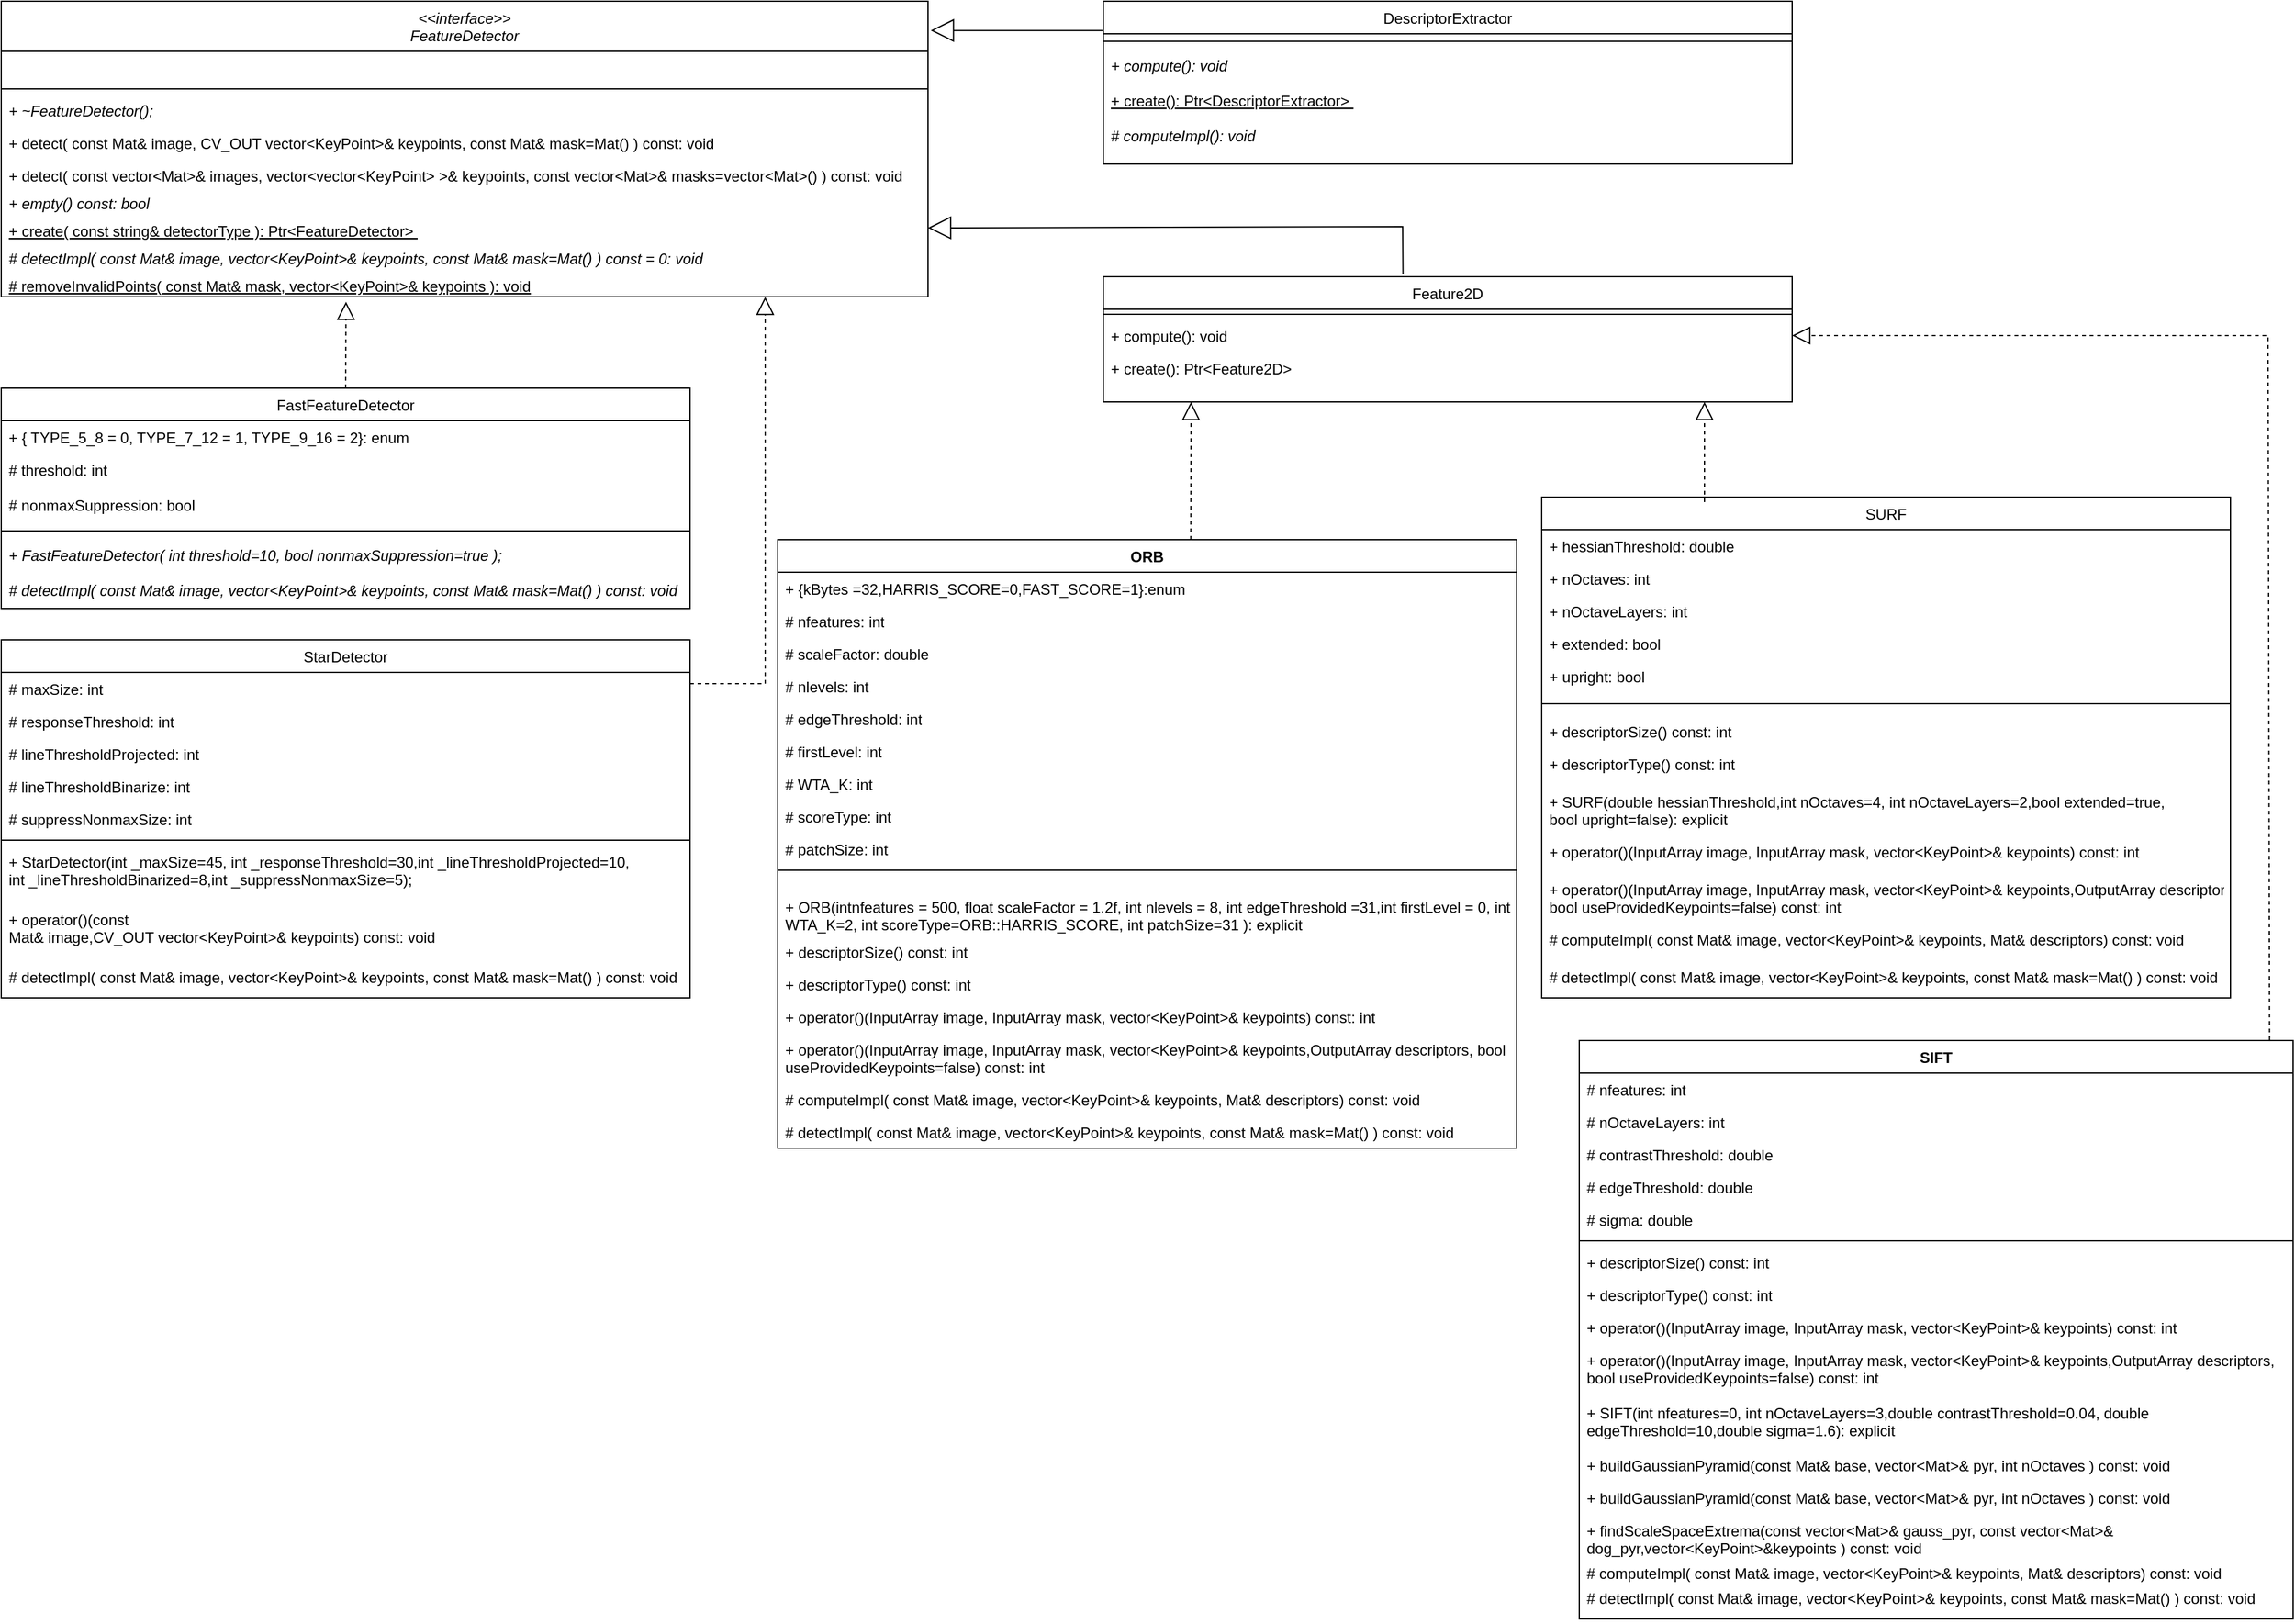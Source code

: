 <mxfile version="22.0.4" type="device">
  <diagram id="C5RBs43oDa-KdzZeNtuy" name="Page-1">
    <mxGraphModel dx="3004" dy="1110" grid="1" gridSize="10" guides="1" tooltips="1" connect="1" arrows="1" fold="1" page="1" pageScale="1" pageWidth="827" pageHeight="1169" math="0" shadow="0">
      <root>
        <mxCell id="WIyWlLk6GJQsqaUBKTNV-0" />
        <mxCell id="WIyWlLk6GJQsqaUBKTNV-1" parent="WIyWlLk6GJQsqaUBKTNV-0" />
        <mxCell id="zkfFHV4jXpPFQw0GAbJ--0" value="&lt;&lt;interface&gt;&gt;&#xa;FeatureDetector" style="swimlane;fontStyle=2;align=center;verticalAlign=top;childLayout=stackLayout;horizontal=1;startSize=40;horizontalStack=0;resizeParent=1;resizeLast=0;collapsible=1;marginBottom=0;rounded=0;shadow=0;strokeWidth=1;" parent="WIyWlLk6GJQsqaUBKTNV-1" vertex="1">
          <mxGeometry x="10" y="100" width="740" height="236" as="geometry">
            <mxRectangle x="20" y="50" width="160" height="26" as="alternateBounds" />
          </mxGeometry>
        </mxCell>
        <mxCell id="zkfFHV4jXpPFQw0GAbJ--1" value="  " style="text;align=left;verticalAlign=top;spacingLeft=4;spacingRight=4;overflow=hidden;rotatable=0;points=[[0,0.5],[1,0.5]];portConstraint=eastwest;" parent="zkfFHV4jXpPFQw0GAbJ--0" vertex="1">
          <mxGeometry y="40" width="740" height="26" as="geometry" />
        </mxCell>
        <mxCell id="zkfFHV4jXpPFQw0GAbJ--4" value="" style="line;html=1;strokeWidth=1;align=left;verticalAlign=middle;spacingTop=-1;spacingLeft=3;spacingRight=3;rotatable=0;labelPosition=right;points=[];portConstraint=eastwest;" parent="zkfFHV4jXpPFQw0GAbJ--0" vertex="1">
          <mxGeometry y="66" width="740" height="8" as="geometry" />
        </mxCell>
        <mxCell id="zkfFHV4jXpPFQw0GAbJ--2" value="+ ~FeatureDetector();" style="text;align=left;verticalAlign=top;spacingLeft=4;spacingRight=4;overflow=hidden;rotatable=0;points=[[0,0.5],[1,0.5]];portConstraint=eastwest;rounded=0;shadow=0;html=0;fontStyle=2" parent="zkfFHV4jXpPFQw0GAbJ--0" vertex="1">
          <mxGeometry y="74" width="740" height="26" as="geometry" />
        </mxCell>
        <mxCell id="-PGbvV9lR7qu6nxP3S9m-42" value="+ detect( const Mat&amp; image, CV_OUT vector&lt;KeyPoint&gt;&amp; keypoints, const Mat&amp; mask=Mat() ) const: void" style="text;align=left;verticalAlign=top;spacingLeft=4;spacingRight=4;overflow=hidden;rotatable=0;points=[[0,0.5],[1,0.5]];portConstraint=eastwest;rounded=0;shadow=0;html=0;" parent="zkfFHV4jXpPFQw0GAbJ--0" vertex="1">
          <mxGeometry y="100" width="740" height="26" as="geometry" />
        </mxCell>
        <mxCell id="zkfFHV4jXpPFQw0GAbJ--3" value="+ detect( const vector&lt;Mat&gt;&amp; images, vector&lt;vector&lt;KeyPoint&gt; &gt;&amp; keypoints, const vector&lt;Mat&gt;&amp; masks=vector&lt;Mat&gt;() ) const: void" style="text;align=left;verticalAlign=top;spacingLeft=4;spacingRight=4;overflow=hidden;rotatable=0;points=[[0,0.5],[1,0.5]];portConstraint=eastwest;rounded=0;shadow=0;html=0;" parent="zkfFHV4jXpPFQw0GAbJ--0" vertex="1">
          <mxGeometry y="126" width="740" height="22" as="geometry" />
        </mxCell>
        <mxCell id="-PGbvV9lR7qu6nxP3S9m-0" value="+ empty() const: bool" style="text;align=left;verticalAlign=top;spacingLeft=4;spacingRight=4;overflow=hidden;rotatable=0;points=[[0,0.5],[1,0.5]];portConstraint=eastwest;rounded=0;shadow=0;html=0;fontStyle=2" parent="zkfFHV4jXpPFQw0GAbJ--0" vertex="1">
          <mxGeometry y="148" width="740" height="22" as="geometry" />
        </mxCell>
        <mxCell id="-PGbvV9lR7qu6nxP3S9m-1" value="+ create( const string&amp; detectorType ): Ptr&lt;FeatureDetector&gt; " style="text;align=left;verticalAlign=top;spacingLeft=4;spacingRight=4;overflow=hidden;rotatable=0;points=[[0,0.5],[1,0.5]];portConstraint=eastwest;rounded=0;shadow=0;html=0;fontStyle=4" parent="zkfFHV4jXpPFQw0GAbJ--0" vertex="1">
          <mxGeometry y="170" width="740" height="22" as="geometry" />
        </mxCell>
        <mxCell id="-PGbvV9lR7qu6nxP3S9m-2" value="# detectImpl( const Mat&amp; image, vector&lt;KeyPoint&gt;&amp; keypoints, const Mat&amp; mask=Mat() ) const = 0: void" style="text;align=left;verticalAlign=top;spacingLeft=4;spacingRight=4;overflow=hidden;rotatable=0;points=[[0,0.5],[1,0.5]];portConstraint=eastwest;rounded=0;shadow=0;html=0;fontStyle=2" parent="zkfFHV4jXpPFQw0GAbJ--0" vertex="1">
          <mxGeometry y="192" width="740" height="22" as="geometry" />
        </mxCell>
        <mxCell id="-PGbvV9lR7qu6nxP3S9m-3" value="# removeInvalidPoints( const Mat&amp; mask, vector&lt;KeyPoint&gt;&amp; keypoints ): void" style="text;align=left;verticalAlign=top;spacingLeft=4;spacingRight=4;overflow=hidden;rotatable=0;points=[[0,0.5],[1,0.5]];portConstraint=eastwest;rounded=0;shadow=0;html=0;fontStyle=4" parent="zkfFHV4jXpPFQw0GAbJ--0" vertex="1">
          <mxGeometry y="214" width="740" height="22" as="geometry" />
        </mxCell>
        <mxCell id="zkfFHV4jXpPFQw0GAbJ--6" value="FastFeatureDetector" style="swimlane;fontStyle=0;align=center;verticalAlign=top;childLayout=stackLayout;horizontal=1;startSize=26;horizontalStack=0;resizeParent=1;resizeLast=0;collapsible=1;marginBottom=0;rounded=0;shadow=0;strokeWidth=1;" parent="WIyWlLk6GJQsqaUBKTNV-1" vertex="1">
          <mxGeometry x="10" y="409" width="550" height="176" as="geometry">
            <mxRectangle x="130" y="380" width="160" height="26" as="alternateBounds" />
          </mxGeometry>
        </mxCell>
        <mxCell id="zkfFHV4jXpPFQw0GAbJ--7" value="+ { TYPE_5_8 = 0, TYPE_7_12 = 1, TYPE_9_16 = 2}: enum" style="text;align=left;verticalAlign=top;spacingLeft=4;spacingRight=4;overflow=hidden;rotatable=0;points=[[0,0.5],[1,0.5]];portConstraint=eastwest;" parent="zkfFHV4jXpPFQw0GAbJ--6" vertex="1">
          <mxGeometry y="26" width="550" height="26" as="geometry" />
        </mxCell>
        <mxCell id="zkfFHV4jXpPFQw0GAbJ--8" value="# threshold: int" style="text;align=left;verticalAlign=top;spacingLeft=4;spacingRight=4;overflow=hidden;rotatable=0;points=[[0,0.5],[1,0.5]];portConstraint=eastwest;rounded=0;shadow=0;html=0;" parent="zkfFHV4jXpPFQw0GAbJ--6" vertex="1">
          <mxGeometry y="52" width="550" height="28" as="geometry" />
        </mxCell>
        <mxCell id="-PGbvV9lR7qu6nxP3S9m-6" value="# nonmaxSuppression: bool" style="text;align=left;verticalAlign=top;spacingLeft=4;spacingRight=4;overflow=hidden;rotatable=0;points=[[0,0.5],[1,0.5]];portConstraint=eastwest;rounded=0;shadow=0;html=0;" parent="zkfFHV4jXpPFQw0GAbJ--6" vertex="1">
          <mxGeometry y="80" width="550" height="28" as="geometry" />
        </mxCell>
        <mxCell id="zkfFHV4jXpPFQw0GAbJ--9" value="" style="line;html=1;strokeWidth=1;align=left;verticalAlign=middle;spacingTop=-1;spacingLeft=3;spacingRight=3;rotatable=0;labelPosition=right;points=[];portConstraint=eastwest;" parent="zkfFHV4jXpPFQw0GAbJ--6" vertex="1">
          <mxGeometry y="108" width="550" height="12" as="geometry" />
        </mxCell>
        <mxCell id="-PGbvV9lR7qu6nxP3S9m-14" value="+ FastFeatureDetector( int threshold=10, bool nonmaxSuppression=true );" style="text;align=left;verticalAlign=top;spacingLeft=4;spacingRight=4;overflow=hidden;rotatable=0;points=[[0,0.5],[1,0.5]];portConstraint=eastwest;rounded=0;shadow=0;html=0;fontStyle=2" parent="zkfFHV4jXpPFQw0GAbJ--6" vertex="1">
          <mxGeometry y="120" width="550" height="28" as="geometry" />
        </mxCell>
        <mxCell id="-PGbvV9lR7qu6nxP3S9m-32" value="# detectImpl( const Mat&amp; image, vector&lt;KeyPoint&gt;&amp; keypoints, const Mat&amp; mask=Mat() ) const: void" style="text;align=left;verticalAlign=top;spacingLeft=4;spacingRight=4;overflow=hidden;rotatable=0;points=[[0,0.5],[1,0.5]];portConstraint=eastwest;rounded=0;shadow=0;html=0;fontStyle=2" parent="zkfFHV4jXpPFQw0GAbJ--6" vertex="1">
          <mxGeometry y="148" width="550" height="28" as="geometry" />
        </mxCell>
        <mxCell id="zkfFHV4jXpPFQw0GAbJ--13" value="StarDetector" style="swimlane;fontStyle=0;align=center;verticalAlign=top;childLayout=stackLayout;horizontal=1;startSize=26;horizontalStack=0;resizeParent=1;resizeLast=0;collapsible=1;marginBottom=0;rounded=0;shadow=0;strokeWidth=1;" parent="WIyWlLk6GJQsqaUBKTNV-1" vertex="1">
          <mxGeometry x="10" y="610" width="550" height="286" as="geometry">
            <mxRectangle x="340" y="380" width="170" height="26" as="alternateBounds" />
          </mxGeometry>
        </mxCell>
        <mxCell id="zkfFHV4jXpPFQw0GAbJ--14" value="# maxSize: int" style="text;align=left;verticalAlign=top;spacingLeft=4;spacingRight=4;overflow=hidden;rotatable=0;points=[[0,0.5],[1,0.5]];portConstraint=eastwest;" parent="zkfFHV4jXpPFQw0GAbJ--13" vertex="1">
          <mxGeometry y="26" width="550" height="26" as="geometry" />
        </mxCell>
        <mxCell id="-PGbvV9lR7qu6nxP3S9m-16" value="# responseThreshold: int" style="text;align=left;verticalAlign=top;spacingLeft=4;spacingRight=4;overflow=hidden;rotatable=0;points=[[0,0.5],[1,0.5]];portConstraint=eastwest;" parent="zkfFHV4jXpPFQw0GAbJ--13" vertex="1">
          <mxGeometry y="52" width="550" height="26" as="geometry" />
        </mxCell>
        <mxCell id="-PGbvV9lR7qu6nxP3S9m-17" value="# lineThresholdProjected: int" style="text;align=left;verticalAlign=top;spacingLeft=4;spacingRight=4;overflow=hidden;rotatable=0;points=[[0,0.5],[1,0.5]];portConstraint=eastwest;" parent="zkfFHV4jXpPFQw0GAbJ--13" vertex="1">
          <mxGeometry y="78" width="550" height="26" as="geometry" />
        </mxCell>
        <mxCell id="-PGbvV9lR7qu6nxP3S9m-18" value="# lineThresholdBinarize: int" style="text;align=left;verticalAlign=top;spacingLeft=4;spacingRight=4;overflow=hidden;rotatable=0;points=[[0,0.5],[1,0.5]];portConstraint=eastwest;" parent="zkfFHV4jXpPFQw0GAbJ--13" vertex="1">
          <mxGeometry y="104" width="550" height="26" as="geometry" />
        </mxCell>
        <mxCell id="-PGbvV9lR7qu6nxP3S9m-19" value="# suppressNonmaxSize: int" style="text;align=left;verticalAlign=top;spacingLeft=4;spacingRight=4;overflow=hidden;rotatable=0;points=[[0,0.5],[1,0.5]];portConstraint=eastwest;" parent="zkfFHV4jXpPFQw0GAbJ--13" vertex="1">
          <mxGeometry y="130" width="550" height="26" as="geometry" />
        </mxCell>
        <mxCell id="zkfFHV4jXpPFQw0GAbJ--15" value="" style="line;html=1;strokeWidth=1;align=left;verticalAlign=middle;spacingTop=-1;spacingLeft=3;spacingRight=3;rotatable=0;labelPosition=right;points=[];portConstraint=eastwest;" parent="zkfFHV4jXpPFQw0GAbJ--13" vertex="1">
          <mxGeometry y="156" width="550" height="8" as="geometry" />
        </mxCell>
        <mxCell id="-PGbvV9lR7qu6nxP3S9m-23" value="+ StarDetector(int _maxSize=45, int _responseThreshold=30,int _lineThresholdProjected=10,&#xa;int _lineThresholdBinarized=8,int _suppressNonmaxSize=5);" style="text;align=left;verticalAlign=top;spacingLeft=4;spacingRight=4;overflow=hidden;rotatable=0;points=[[0,0.5],[1,0.5]];portConstraint=eastwest;" parent="zkfFHV4jXpPFQw0GAbJ--13" vertex="1">
          <mxGeometry y="164" width="550" height="46" as="geometry" />
        </mxCell>
        <mxCell id="CbinNUqj5bDb-ycrlaXT-25" value="+ operator()(const&#xa;Mat&amp; image,CV_OUT vector&lt;KeyPoint&gt;&amp; keypoints) const: void " style="text;align=left;verticalAlign=top;spacingLeft=4;spacingRight=4;overflow=hidden;rotatable=0;points=[[0,0.5],[1,0.5]];portConstraint=eastwest;" parent="zkfFHV4jXpPFQw0GAbJ--13" vertex="1">
          <mxGeometry y="210" width="550" height="46" as="geometry" />
        </mxCell>
        <mxCell id="6x0onaPDvPLNviay9bBa-60" value="# detectImpl( const Mat&amp; image, vector&lt;KeyPoint&gt;&amp; keypoints, const Mat&amp; mask=Mat() ) const: void" style="text;align=left;verticalAlign=top;spacingLeft=4;spacingRight=4;overflow=hidden;rotatable=0;points=[[0,0.5],[1,0.5]];portConstraint=eastwest;" parent="zkfFHV4jXpPFQw0GAbJ--13" vertex="1">
          <mxGeometry y="256" width="550" height="30" as="geometry" />
        </mxCell>
        <mxCell id="6x0onaPDvPLNviay9bBa-36" value="DescriptorExtractor" style="swimlane;fontStyle=0;align=center;verticalAlign=top;childLayout=stackLayout;horizontal=1;startSize=26;horizontalStack=0;resizeParent=1;resizeLast=0;collapsible=1;marginBottom=0;rounded=0;shadow=0;strokeWidth=1;" parent="WIyWlLk6GJQsqaUBKTNV-1" vertex="1">
          <mxGeometry x="890" y="100" width="550" height="130" as="geometry">
            <mxRectangle x="130" y="380" width="160" height="26" as="alternateBounds" />
          </mxGeometry>
        </mxCell>
        <mxCell id="6x0onaPDvPLNviay9bBa-40" value="" style="line;html=1;strokeWidth=1;align=left;verticalAlign=middle;spacingTop=-1;spacingLeft=3;spacingRight=3;rotatable=0;labelPosition=right;points=[];portConstraint=eastwest;" parent="6x0onaPDvPLNviay9bBa-36" vertex="1">
          <mxGeometry y="26" width="550" height="12" as="geometry" />
        </mxCell>
        <mxCell id="6x0onaPDvPLNviay9bBa-55" value="+ compute(): void" style="text;align=left;verticalAlign=top;spacingLeft=4;spacingRight=4;overflow=hidden;rotatable=0;points=[[0,0.5],[1,0.5]];portConstraint=eastwest;rounded=0;shadow=0;html=0;fontStyle=2" parent="6x0onaPDvPLNviay9bBa-36" vertex="1">
          <mxGeometry y="38" width="550" height="28" as="geometry" />
        </mxCell>
        <mxCell id="6x0onaPDvPLNviay9bBa-54" value="+ create(): Ptr&lt;DescriptorExtractor&gt; " style="text;align=left;verticalAlign=top;spacingLeft=4;spacingRight=4;overflow=hidden;rotatable=0;points=[[0,0.5],[1,0.5]];portConstraint=eastwest;rounded=0;shadow=0;html=0;fontStyle=4" parent="6x0onaPDvPLNviay9bBa-36" vertex="1">
          <mxGeometry y="66" width="550" height="28" as="geometry" />
        </mxCell>
        <mxCell id="6x0onaPDvPLNviay9bBa-41" value="# computeImpl(): void" style="text;align=left;verticalAlign=top;spacingLeft=4;spacingRight=4;overflow=hidden;rotatable=0;points=[[0,0.5],[1,0.5]];portConstraint=eastwest;rounded=0;shadow=0;html=0;fontStyle=2" parent="6x0onaPDvPLNviay9bBa-36" vertex="1">
          <mxGeometry y="94" width="550" height="28" as="geometry" />
        </mxCell>
        <mxCell id="6x0onaPDvPLNviay9bBa-44" value="Feature2D" style="swimlane;fontStyle=0;align=center;verticalAlign=top;childLayout=stackLayout;horizontal=1;startSize=26;horizontalStack=0;resizeParent=1;resizeLast=0;collapsible=1;marginBottom=0;rounded=0;shadow=0;strokeWidth=1;" parent="WIyWlLk6GJQsqaUBKTNV-1" vertex="1">
          <mxGeometry x="890" y="320" width="550" height="100" as="geometry">
            <mxRectangle x="340" y="380" width="170" height="26" as="alternateBounds" />
          </mxGeometry>
        </mxCell>
        <mxCell id="6x0onaPDvPLNviay9bBa-50" value="" style="line;html=1;strokeWidth=1;align=left;verticalAlign=middle;spacingTop=-1;spacingLeft=3;spacingRight=3;rotatable=0;labelPosition=right;points=[];portConstraint=eastwest;" parent="6x0onaPDvPLNviay9bBa-44" vertex="1">
          <mxGeometry y="26" width="550" height="8" as="geometry" />
        </mxCell>
        <mxCell id="6x0onaPDvPLNviay9bBa-51" value="+ compute(): void" style="text;align=left;verticalAlign=top;spacingLeft=4;spacingRight=4;overflow=hidden;rotatable=0;points=[[0,0.5],[1,0.5]];portConstraint=eastwest;" parent="6x0onaPDvPLNviay9bBa-44" vertex="1">
          <mxGeometry y="34" width="550" height="26" as="geometry" />
        </mxCell>
        <mxCell id="6x0onaPDvPLNviay9bBa-52" value="+ create(): Ptr&lt;Feature2D&gt; " style="text;align=left;verticalAlign=top;spacingLeft=4;spacingRight=4;overflow=hidden;rotatable=0;points=[[0,0.5],[1,0.5]];portConstraint=eastwest;" parent="6x0onaPDvPLNviay9bBa-44" vertex="1">
          <mxGeometry y="60" width="550" height="30" as="geometry" />
        </mxCell>
        <mxCell id="6x0onaPDvPLNviay9bBa-63" value="SURF" style="swimlane;fontStyle=0;align=center;verticalAlign=top;childLayout=stackLayout;horizontal=1;startSize=26;horizontalStack=0;resizeParent=1;resizeLast=0;collapsible=1;marginBottom=0;rounded=0;shadow=0;strokeWidth=1;" parent="WIyWlLk6GJQsqaUBKTNV-1" vertex="1">
          <mxGeometry x="1240" y="496" width="550" height="400" as="geometry">
            <mxRectangle x="340" y="380" width="170" height="26" as="alternateBounds" />
          </mxGeometry>
        </mxCell>
        <mxCell id="CbinNUqj5bDb-ycrlaXT-56" value="+ hessianThreshold: double" style="text;align=left;verticalAlign=top;spacingLeft=4;spacingRight=4;overflow=hidden;rotatable=0;points=[[0,0.5],[1,0.5]];portConstraint=eastwest;" parent="6x0onaPDvPLNviay9bBa-63" vertex="1">
          <mxGeometry y="26" width="550" height="26" as="geometry" />
        </mxCell>
        <mxCell id="CbinNUqj5bDb-ycrlaXT-57" value="+ nOctaves: int" style="text;align=left;verticalAlign=top;spacingLeft=4;spacingRight=4;overflow=hidden;rotatable=0;points=[[0,0.5],[1,0.5]];portConstraint=eastwest;" parent="6x0onaPDvPLNviay9bBa-63" vertex="1">
          <mxGeometry y="52" width="550" height="26" as="geometry" />
        </mxCell>
        <mxCell id="CbinNUqj5bDb-ycrlaXT-58" value="+ nOctaveLayers: int" style="text;align=left;verticalAlign=top;spacingLeft=4;spacingRight=4;overflow=hidden;rotatable=0;points=[[0,0.5],[1,0.5]];portConstraint=eastwest;" parent="6x0onaPDvPLNviay9bBa-63" vertex="1">
          <mxGeometry y="78" width="550" height="26" as="geometry" />
        </mxCell>
        <mxCell id="CbinNUqj5bDb-ycrlaXT-59" value="+ extended: bool " style="text;align=left;verticalAlign=top;spacingLeft=4;spacingRight=4;overflow=hidden;rotatable=0;points=[[0,0.5],[1,0.5]];portConstraint=eastwest;" parent="6x0onaPDvPLNviay9bBa-63" vertex="1">
          <mxGeometry y="104" width="550" height="26" as="geometry" />
        </mxCell>
        <mxCell id="CbinNUqj5bDb-ycrlaXT-60" value="+ upright: bool " style="text;align=left;verticalAlign=top;spacingLeft=4;spacingRight=4;overflow=hidden;rotatable=0;points=[[0,0.5],[1,0.5]];portConstraint=eastwest;" parent="6x0onaPDvPLNviay9bBa-63" vertex="1">
          <mxGeometry y="130" width="550" height="26" as="geometry" />
        </mxCell>
        <mxCell id="6x0onaPDvPLNviay9bBa-69" value="" style="line;html=1;strokeWidth=1;align=left;verticalAlign=middle;spacingTop=-1;spacingLeft=3;spacingRight=3;rotatable=0;labelPosition=right;points=[];portConstraint=eastwest;" parent="6x0onaPDvPLNviay9bBa-63" vertex="1">
          <mxGeometry y="156" width="550" height="18" as="geometry" />
        </mxCell>
        <mxCell id="6x0onaPDvPLNviay9bBa-70" value="+ descriptorSize() const: int" style="text;align=left;verticalAlign=top;spacingLeft=4;spacingRight=4;overflow=hidden;rotatable=0;points=[[0,0.5],[1,0.5]];portConstraint=eastwest;" parent="6x0onaPDvPLNviay9bBa-63" vertex="1">
          <mxGeometry y="174" width="550" height="26" as="geometry" />
        </mxCell>
        <mxCell id="6x0onaPDvPLNviay9bBa-71" value="+ descriptorType() const: int" style="text;align=left;verticalAlign=top;spacingLeft=4;spacingRight=4;overflow=hidden;rotatable=0;points=[[0,0.5],[1,0.5]];portConstraint=eastwest;" parent="6x0onaPDvPLNviay9bBa-63" vertex="1">
          <mxGeometry y="200" width="550" height="30" as="geometry" />
        </mxCell>
        <mxCell id="CbinNUqj5bDb-ycrlaXT-53" value="+ SURF(double hessianThreshold,int nOctaves=4, int nOctaveLayers=2,bool extended=true, &#xa;bool upright=false): explicit" style="text;align=left;verticalAlign=top;spacingLeft=4;spacingRight=4;overflow=hidden;rotatable=0;points=[[0,0.5],[1,0.5]];portConstraint=eastwest;" parent="6x0onaPDvPLNviay9bBa-63" vertex="1">
          <mxGeometry y="230" width="550" height="40" as="geometry" />
        </mxCell>
        <mxCell id="CbinNUqj5bDb-ycrlaXT-51" value="+ operator()(InputArray image, InputArray mask, vector&lt;KeyPoint&gt;&amp; keypoints) const: int" style="text;align=left;verticalAlign=top;spacingLeft=4;spacingRight=4;overflow=hidden;rotatable=0;points=[[0,0.5],[1,0.5]];portConstraint=eastwest;" parent="6x0onaPDvPLNviay9bBa-63" vertex="1">
          <mxGeometry y="270" width="550" height="30" as="geometry" />
        </mxCell>
        <mxCell id="CbinNUqj5bDb-ycrlaXT-52" value="+ operator()(InputArray image, InputArray mask, vector&lt;KeyPoint&gt;&amp; keypoints,OutputArray descriptors, &#xa;bool useProvidedKeypoints=false) const: int" style="text;align=left;verticalAlign=top;spacingLeft=4;spacingRight=4;overflow=hidden;rotatable=0;points=[[0,0.5],[1,0.5]];portConstraint=eastwest;" parent="6x0onaPDvPLNviay9bBa-63" vertex="1">
          <mxGeometry y="300" width="550" height="40" as="geometry" />
        </mxCell>
        <mxCell id="CbinNUqj5bDb-ycrlaXT-49" value="# computeImpl( const Mat&amp; image, vector&lt;KeyPoint&gt;&amp; keypoints, Mat&amp; descriptors) const: void" style="text;align=left;verticalAlign=top;spacingLeft=4;spacingRight=4;overflow=hidden;rotatable=0;points=[[0,0.5],[1,0.5]];portConstraint=eastwest;" parent="6x0onaPDvPLNviay9bBa-63" vertex="1">
          <mxGeometry y="340" width="550" height="30" as="geometry" />
        </mxCell>
        <mxCell id="CbinNUqj5bDb-ycrlaXT-50" value="# detectImpl( const Mat&amp; image, vector&lt;KeyPoint&gt;&amp; keypoints, const Mat&amp; mask=Mat() ) const: void" style="text;align=left;verticalAlign=top;spacingLeft=4;spacingRight=4;overflow=hidden;rotatable=0;points=[[0,0.5],[1,0.5]];portConstraint=eastwest;" parent="6x0onaPDvPLNviay9bBa-63" vertex="1">
          <mxGeometry y="370" width="550" height="30" as="geometry" />
        </mxCell>
        <mxCell id="CbinNUqj5bDb-ycrlaXT-31" value="" style="endArrow=block;dashed=1;endFill=0;endSize=12;html=1;rounded=0;" parent="6x0onaPDvPLNviay9bBa-63" edge="1">
          <mxGeometry width="160" relative="1" as="geometry">
            <mxPoint x="130" y="4" as="sourcePoint" />
            <mxPoint x="130" y="-76" as="targetPoint" />
            <Array as="points">
              <mxPoint x="130" y="-40" />
            </Array>
          </mxGeometry>
        </mxCell>
        <mxCell id="CbinNUqj5bDb-ycrlaXT-0" value="ORB" style="swimlane;fontStyle=1;align=center;verticalAlign=top;childLayout=stackLayout;horizontal=1;startSize=26;horizontalStack=0;resizeParent=1;resizeParentMax=0;resizeLast=0;collapsible=1;marginBottom=0;whiteSpace=wrap;html=1;" parent="WIyWlLk6GJQsqaUBKTNV-1" vertex="1">
          <mxGeometry x="630" y="530" width="590" height="486" as="geometry" />
        </mxCell>
        <object label="+ {kBytes =32,HARRIS_SCORE=0,FAST_SCORE=1}:enum" id="CbinNUqj5bDb-ycrlaXT-4">
          <mxCell style="text;strokeColor=none;fillColor=none;align=left;verticalAlign=top;spacingLeft=4;spacingRight=4;overflow=hidden;rotatable=0;points=[[0,0.5],[1,0.5]];portConstraint=eastwest;whiteSpace=wrap;html=1;" parent="CbinNUqj5bDb-ycrlaXT-0" vertex="1">
            <mxGeometry y="26" width="590" height="26" as="geometry" />
          </mxCell>
        </object>
        <object label="# nfeatures: int" id="CbinNUqj5bDb-ycrlaXT-10">
          <mxCell style="text;strokeColor=none;fillColor=none;align=left;verticalAlign=top;spacingLeft=4;spacingRight=4;overflow=hidden;rotatable=0;points=[[0,0.5],[1,0.5]];portConstraint=eastwest;whiteSpace=wrap;html=1;" parent="CbinNUqj5bDb-ycrlaXT-0" vertex="1">
            <mxGeometry y="52" width="590" height="26" as="geometry" />
          </mxCell>
        </object>
        <object label="#&amp;nbsp;scaleFactor: double" id="CbinNUqj5bDb-ycrlaXT-11">
          <mxCell style="text;strokeColor=none;fillColor=none;align=left;verticalAlign=top;spacingLeft=4;spacingRight=4;overflow=hidden;rotatable=0;points=[[0,0.5],[1,0.5]];portConstraint=eastwest;whiteSpace=wrap;html=1;" parent="CbinNUqj5bDb-ycrlaXT-0" vertex="1">
            <mxGeometry y="78" width="590" height="26" as="geometry" />
          </mxCell>
        </object>
        <object label="#&amp;nbsp;nlevels: int" id="CbinNUqj5bDb-ycrlaXT-12">
          <mxCell style="text;strokeColor=none;fillColor=none;align=left;verticalAlign=top;spacingLeft=4;spacingRight=4;overflow=hidden;rotatable=0;points=[[0,0.5],[1,0.5]];portConstraint=eastwest;whiteSpace=wrap;html=1;" parent="CbinNUqj5bDb-ycrlaXT-0" vertex="1">
            <mxGeometry y="104" width="590" height="26" as="geometry" />
          </mxCell>
        </object>
        <object label="#&amp;nbsp;edgeThreshold: int" id="CbinNUqj5bDb-ycrlaXT-13">
          <mxCell style="text;strokeColor=none;fillColor=none;align=left;verticalAlign=top;spacingLeft=4;spacingRight=4;overflow=hidden;rotatable=0;points=[[0,0.5],[1,0.5]];portConstraint=eastwest;whiteSpace=wrap;html=1;" parent="CbinNUqj5bDb-ycrlaXT-0" vertex="1">
            <mxGeometry y="130" width="590" height="26" as="geometry" />
          </mxCell>
        </object>
        <object label="#&amp;nbsp;firstLevel: int" id="CbinNUqj5bDb-ycrlaXT-14">
          <mxCell style="text;strokeColor=none;fillColor=none;align=left;verticalAlign=top;spacingLeft=4;spacingRight=4;overflow=hidden;rotatable=0;points=[[0,0.5],[1,0.5]];portConstraint=eastwest;whiteSpace=wrap;html=1;" parent="CbinNUqj5bDb-ycrlaXT-0" vertex="1">
            <mxGeometry y="156" width="590" height="26" as="geometry" />
          </mxCell>
        </object>
        <object label="#&amp;nbsp;WTA_K: int" id="CbinNUqj5bDb-ycrlaXT-15">
          <mxCell style="text;strokeColor=none;fillColor=none;align=left;verticalAlign=top;spacingLeft=4;spacingRight=4;overflow=hidden;rotatable=0;points=[[0,0.5],[1,0.5]];portConstraint=eastwest;whiteSpace=wrap;html=1;" parent="CbinNUqj5bDb-ycrlaXT-0" vertex="1">
            <mxGeometry y="182" width="590" height="26" as="geometry" />
          </mxCell>
        </object>
        <object label="#&amp;nbsp;scoreType: int" id="CbinNUqj5bDb-ycrlaXT-16">
          <mxCell style="text;strokeColor=none;fillColor=none;align=left;verticalAlign=top;spacingLeft=4;spacingRight=4;overflow=hidden;rotatable=0;points=[[0,0.5],[1,0.5]];portConstraint=eastwest;whiteSpace=wrap;html=1;" parent="CbinNUqj5bDb-ycrlaXT-0" vertex="1">
            <mxGeometry y="208" width="590" height="26" as="geometry" />
          </mxCell>
        </object>
        <object label="#&amp;nbsp;patchSize: int" id="CbinNUqj5bDb-ycrlaXT-17">
          <mxCell style="text;strokeColor=none;fillColor=none;align=left;verticalAlign=top;spacingLeft=4;spacingRight=4;overflow=hidden;rotatable=0;points=[[0,0.5],[1,0.5]];portConstraint=eastwest;whiteSpace=wrap;html=1;" parent="CbinNUqj5bDb-ycrlaXT-0" vertex="1">
            <mxGeometry y="234" width="590" height="26" as="geometry" />
          </mxCell>
        </object>
        <mxCell id="CbinNUqj5bDb-ycrlaXT-2" value="" style="line;strokeWidth=1;fillColor=none;align=left;verticalAlign=middle;spacingTop=-1;spacingLeft=3;spacingRight=3;rotatable=0;labelPosition=right;points=[];portConstraint=eastwest;strokeColor=inherit;" parent="CbinNUqj5bDb-ycrlaXT-0" vertex="1">
          <mxGeometry y="260" width="590" height="8" as="geometry" />
        </mxCell>
        <mxCell id="CbinNUqj5bDb-ycrlaXT-23" value="&lt;p class=&quot;MsoNormal&quot;&gt;+ ORB(intnfeatures = 500, float scaleFactor = 1.2f, int nlevels = 8, int edgeThreshold =31,int firstLevel = 0, int WTA_K=2, int scoreType=ORB::HARRIS_SCORE, int patchSize=31 ): explicit&lt;/p&gt;" style="text;strokeColor=none;fillColor=none;align=left;verticalAlign=top;spacingLeft=4;spacingRight=4;overflow=hidden;rotatable=0;points=[[0,0.5],[1,0.5]];portConstraint=eastwest;whiteSpace=wrap;html=1;" parent="CbinNUqj5bDb-ycrlaXT-0" vertex="1">
          <mxGeometry y="268" width="590" height="48" as="geometry" />
        </mxCell>
        <mxCell id="CbinNUqj5bDb-ycrlaXT-9" value="+ descriptorSize() const: int" style="text;strokeColor=none;fillColor=none;align=left;verticalAlign=top;spacingLeft=4;spacingRight=4;overflow=hidden;rotatable=0;points=[[0,0.5],[1,0.5]];portConstraint=eastwest;whiteSpace=wrap;html=1;" parent="CbinNUqj5bDb-ycrlaXT-0" vertex="1">
          <mxGeometry y="316" width="590" height="26" as="geometry" />
        </mxCell>
        <mxCell id="CbinNUqj5bDb-ycrlaXT-18" value="+ descriptorType() const: int" style="text;strokeColor=none;fillColor=none;align=left;verticalAlign=top;spacingLeft=4;spacingRight=4;overflow=hidden;rotatable=0;points=[[0,0.5],[1,0.5]];portConstraint=eastwest;whiteSpace=wrap;html=1;" parent="CbinNUqj5bDb-ycrlaXT-0" vertex="1">
          <mxGeometry y="342" width="590" height="26" as="geometry" />
        </mxCell>
        <mxCell id="CbinNUqj5bDb-ycrlaXT-20" value="+ operator()(InputArray image, InputArray mask, vector&amp;lt;KeyPoint&amp;gt;&amp;amp; keypoints) const: int" style="text;strokeColor=none;fillColor=none;align=left;verticalAlign=top;spacingLeft=4;spacingRight=4;overflow=hidden;rotatable=0;points=[[0,0.5],[1,0.5]];portConstraint=eastwest;whiteSpace=wrap;html=1;" parent="CbinNUqj5bDb-ycrlaXT-0" vertex="1">
          <mxGeometry y="368" width="590" height="26" as="geometry" />
        </mxCell>
        <mxCell id="CbinNUqj5bDb-ycrlaXT-7" value="+ operator()(InputArray image, InputArray mask, vector&amp;lt;KeyPoint&amp;gt;&amp;amp; keypoints,OutputArray descriptors, bool useProvidedKeypoints=false) const: int" style="text;strokeColor=none;fillColor=none;align=left;verticalAlign=top;spacingLeft=4;spacingRight=4;overflow=hidden;rotatable=0;points=[[0,0.5],[1,0.5]];portConstraint=eastwest;whiteSpace=wrap;html=1;" parent="CbinNUqj5bDb-ycrlaXT-0" vertex="1">
          <mxGeometry y="394" width="590" height="40" as="geometry" />
        </mxCell>
        <mxCell id="CbinNUqj5bDb-ycrlaXT-6" value="# computeImpl( const Mat&amp;amp; image, vector&amp;lt;KeyPoint&amp;gt;&amp;amp; keypoints, Mat&amp;amp; descriptors) const: void" style="text;strokeColor=none;fillColor=none;align=left;verticalAlign=top;spacingLeft=4;spacingRight=4;overflow=hidden;rotatable=0;points=[[0,0.5],[1,0.5]];portConstraint=eastwest;whiteSpace=wrap;html=1;" parent="CbinNUqj5bDb-ycrlaXT-0" vertex="1">
          <mxGeometry y="434" width="590" height="26" as="geometry" />
        </mxCell>
        <mxCell id="CbinNUqj5bDb-ycrlaXT-3" value="# detectImpl( const Mat&amp;amp; image, vector&amp;lt;KeyPoint&amp;gt;&amp;amp; keypoints, const Mat&amp;amp; mask=Mat() ) const: void" style="text;strokeColor=none;fillColor=none;align=left;verticalAlign=top;spacingLeft=4;spacingRight=4;overflow=hidden;rotatable=0;points=[[0,0.5],[1,0.5]];portConstraint=eastwest;whiteSpace=wrap;html=1;" parent="CbinNUqj5bDb-ycrlaXT-0" vertex="1">
          <mxGeometry y="460" width="590" height="26" as="geometry" />
        </mxCell>
        <mxCell id="CbinNUqj5bDb-ycrlaXT-26" value="SIFT" style="swimlane;fontStyle=1;align=center;verticalAlign=top;childLayout=stackLayout;horizontal=1;startSize=26;horizontalStack=0;resizeParent=1;resizeParentMax=0;resizeLast=0;collapsible=1;marginBottom=0;whiteSpace=wrap;html=1;" parent="WIyWlLk6GJQsqaUBKTNV-1" vertex="1">
          <mxGeometry x="1270" y="930" width="570" height="462" as="geometry" />
        </mxCell>
        <mxCell id="CbinNUqj5bDb-ycrlaXT-27" value="# nfeatures: int" style="text;strokeColor=none;fillColor=none;align=left;verticalAlign=top;spacingLeft=4;spacingRight=4;overflow=hidden;rotatable=0;points=[[0,0.5],[1,0.5]];portConstraint=eastwest;whiteSpace=wrap;html=1;" parent="CbinNUqj5bDb-ycrlaXT-26" vertex="1">
          <mxGeometry y="26" width="570" height="26" as="geometry" />
        </mxCell>
        <mxCell id="CbinNUqj5bDb-ycrlaXT-39" value="#&amp;nbsp;nOctaveLayers: int" style="text;strokeColor=none;fillColor=none;align=left;verticalAlign=top;spacingLeft=4;spacingRight=4;overflow=hidden;rotatable=0;points=[[0,0.5],[1,0.5]];portConstraint=eastwest;whiteSpace=wrap;html=1;" parent="CbinNUqj5bDb-ycrlaXT-26" vertex="1">
          <mxGeometry y="52" width="570" height="26" as="geometry" />
        </mxCell>
        <mxCell id="CbinNUqj5bDb-ycrlaXT-40" value="#&amp;nbsp;contrastThreshold:&amp;nbsp;double&amp;nbsp;" style="text;strokeColor=none;fillColor=none;align=left;verticalAlign=top;spacingLeft=4;spacingRight=4;overflow=hidden;rotatable=0;points=[[0,0.5],[1,0.5]];portConstraint=eastwest;whiteSpace=wrap;html=1;" parent="CbinNUqj5bDb-ycrlaXT-26" vertex="1">
          <mxGeometry y="78" width="570" height="26" as="geometry" />
        </mxCell>
        <mxCell id="CbinNUqj5bDb-ycrlaXT-41" value="#&amp;nbsp;edgeThreshold:&amp;nbsp;double&amp;nbsp;" style="text;strokeColor=none;fillColor=none;align=left;verticalAlign=top;spacingLeft=4;spacingRight=4;overflow=hidden;rotatable=0;points=[[0,0.5],[1,0.5]];portConstraint=eastwest;whiteSpace=wrap;html=1;" parent="CbinNUqj5bDb-ycrlaXT-26" vertex="1">
          <mxGeometry y="104" width="570" height="26" as="geometry" />
        </mxCell>
        <mxCell id="CbinNUqj5bDb-ycrlaXT-42" value="#&amp;nbsp;sigma:&amp;nbsp;double&amp;nbsp;" style="text;strokeColor=none;fillColor=none;align=left;verticalAlign=top;spacingLeft=4;spacingRight=4;overflow=hidden;rotatable=0;points=[[0,0.5],[1,0.5]];portConstraint=eastwest;whiteSpace=wrap;html=1;" parent="CbinNUqj5bDb-ycrlaXT-26" vertex="1">
          <mxGeometry y="130" width="570" height="26" as="geometry" />
        </mxCell>
        <mxCell id="CbinNUqj5bDb-ycrlaXT-28" value="" style="line;strokeWidth=1;fillColor=none;align=left;verticalAlign=middle;spacingTop=-1;spacingLeft=3;spacingRight=3;rotatable=0;labelPosition=right;points=[];portConstraint=eastwest;strokeColor=inherit;" parent="CbinNUqj5bDb-ycrlaXT-26" vertex="1">
          <mxGeometry y="156" width="570" height="8" as="geometry" />
        </mxCell>
        <mxCell id="CbinNUqj5bDb-ycrlaXT-29" value="+ descriptorSize() const: int" style="text;strokeColor=none;fillColor=none;align=left;verticalAlign=top;spacingLeft=4;spacingRight=4;overflow=hidden;rotatable=0;points=[[0,0.5],[1,0.5]];portConstraint=eastwest;whiteSpace=wrap;html=1;" parent="CbinNUqj5bDb-ycrlaXT-26" vertex="1">
          <mxGeometry y="164" width="570" height="26" as="geometry" />
        </mxCell>
        <mxCell id="CbinNUqj5bDb-ycrlaXT-34" value="+ descriptorType() const: int" style="text;strokeColor=none;fillColor=none;align=left;verticalAlign=top;spacingLeft=4;spacingRight=4;overflow=hidden;rotatable=0;points=[[0,0.5],[1,0.5]];portConstraint=eastwest;whiteSpace=wrap;html=1;" parent="CbinNUqj5bDb-ycrlaXT-26" vertex="1">
          <mxGeometry y="190" width="570" height="26" as="geometry" />
        </mxCell>
        <mxCell id="CbinNUqj5bDb-ycrlaXT-35" value="+ operator()(InputArray image, InputArray mask, vector&amp;lt;KeyPoint&amp;gt;&amp;amp; keypoints) const: int" style="text;strokeColor=none;fillColor=none;align=left;verticalAlign=top;spacingLeft=4;spacingRight=4;overflow=hidden;rotatable=0;points=[[0,0.5],[1,0.5]];portConstraint=eastwest;whiteSpace=wrap;html=1;" parent="CbinNUqj5bDb-ycrlaXT-26" vertex="1">
          <mxGeometry y="216" width="570" height="26" as="geometry" />
        </mxCell>
        <mxCell id="CbinNUqj5bDb-ycrlaXT-36" value="+ operator()(InputArray image, InputArray mask, vector&amp;lt;KeyPoint&amp;gt;&amp;amp; keypoints,OutputArray descriptors, bool useProvidedKeypoints=false) const: int" style="text;strokeColor=none;fillColor=none;align=left;verticalAlign=top;spacingLeft=4;spacingRight=4;overflow=hidden;rotatable=0;points=[[0,0.5],[1,0.5]];portConstraint=eastwest;whiteSpace=wrap;html=1;" parent="CbinNUqj5bDb-ycrlaXT-26" vertex="1">
          <mxGeometry y="242" width="570" height="42" as="geometry" />
        </mxCell>
        <mxCell id="CbinNUqj5bDb-ycrlaXT-48" value="+&amp;nbsp;SIFT(int nfeatures=0, int nOctaveLayers=3,double contrastThreshold=0.04, double&lt;br&gt;edgeThreshold=10,double sigma=1.6): explicit" style="text;strokeColor=none;fillColor=none;align=left;verticalAlign=top;spacingLeft=4;spacingRight=4;overflow=hidden;rotatable=0;points=[[0,0.5],[1,0.5]];portConstraint=eastwest;whiteSpace=wrap;html=1;" parent="CbinNUqj5bDb-ycrlaXT-26" vertex="1">
          <mxGeometry y="284" width="570" height="42" as="geometry" />
        </mxCell>
        <mxCell id="CbinNUqj5bDb-ycrlaXT-43" value="+&amp;nbsp;buildGaussianPyramid(const Mat&amp;amp; base, vector&amp;lt;Mat&amp;gt;&amp;amp; pyr, int nOctaves ) const: void" style="text;strokeColor=none;fillColor=none;align=left;verticalAlign=top;spacingLeft=4;spacingRight=4;overflow=hidden;rotatable=0;points=[[0,0.5],[1,0.5]];portConstraint=eastwest;whiteSpace=wrap;html=1;" parent="CbinNUqj5bDb-ycrlaXT-26" vertex="1">
          <mxGeometry y="326" width="570" height="26" as="geometry" />
        </mxCell>
        <mxCell id="CbinNUqj5bDb-ycrlaXT-46" value="+&amp;nbsp;buildGaussianPyramid(const Mat&amp;amp; base, vector&amp;lt;Mat&amp;gt;&amp;amp; pyr, int nOctaves ) const: void" style="text;strokeColor=none;fillColor=none;align=left;verticalAlign=top;spacingLeft=4;spacingRight=4;overflow=hidden;rotatable=0;points=[[0,0.5],[1,0.5]];portConstraint=eastwest;whiteSpace=wrap;html=1;" parent="CbinNUqj5bDb-ycrlaXT-26" vertex="1">
          <mxGeometry y="352" width="570" height="26" as="geometry" />
        </mxCell>
        <mxCell id="CbinNUqj5bDb-ycrlaXT-47" value="+&amp;nbsp;findScaleSpaceExtrema(const vector&amp;lt;Mat&amp;gt;&amp;amp; gauss_pyr, const vector&amp;lt;Mat&amp;gt;&amp;amp; dog_pyr,vector&amp;lt;KeyPoint&amp;gt;&amp;amp;keypoints ) const: void" style="text;strokeColor=none;fillColor=none;align=left;verticalAlign=top;spacingLeft=4;spacingRight=4;overflow=hidden;rotatable=0;points=[[0,0.5],[1,0.5]];portConstraint=eastwest;whiteSpace=wrap;html=1;" parent="CbinNUqj5bDb-ycrlaXT-26" vertex="1">
          <mxGeometry y="378" width="570" height="34" as="geometry" />
        </mxCell>
        <mxCell id="CbinNUqj5bDb-ycrlaXT-37" value="# computeImpl( const Mat&amp;amp; image, vector&amp;lt;KeyPoint&amp;gt;&amp;amp; keypoints, Mat&amp;amp; descriptors) const: void" style="text;strokeColor=none;fillColor=none;align=left;verticalAlign=top;spacingLeft=4;spacingRight=4;overflow=hidden;rotatable=0;points=[[0,0.5],[1,0.5]];portConstraint=eastwest;whiteSpace=wrap;html=1;" parent="CbinNUqj5bDb-ycrlaXT-26" vertex="1">
          <mxGeometry y="412" width="570" height="20" as="geometry" />
        </mxCell>
        <mxCell id="CbinNUqj5bDb-ycrlaXT-38" value="# detectImpl( const Mat&amp;amp; image, vector&amp;lt;KeyPoint&amp;gt;&amp;amp; keypoints, const Mat&amp;amp; mask=Mat() ) const: void" style="text;strokeColor=none;fillColor=none;align=left;verticalAlign=top;spacingLeft=4;spacingRight=4;overflow=hidden;rotatable=0;points=[[0,0.5],[1,0.5]];portConstraint=eastwest;whiteSpace=wrap;html=1;" parent="CbinNUqj5bDb-ycrlaXT-26" vertex="1">
          <mxGeometry y="432" width="570" height="30" as="geometry" />
        </mxCell>
        <mxCell id="CbinNUqj5bDb-ycrlaXT-61" value="" style="endArrow=block;dashed=1;endFill=0;endSize=12;html=1;rounded=0;fontFamily=Helvetica;fontSize=12;fontColor=default;entryX=1;entryY=0.5;entryDx=0;entryDy=0;exitX=0.967;exitY=-0.001;exitDx=0;exitDy=0;exitPerimeter=0;" parent="WIyWlLk6GJQsqaUBKTNV-1" source="CbinNUqj5bDb-ycrlaXT-26" target="6x0onaPDvPLNviay9bBa-51" edge="1">
          <mxGeometry width="160" relative="1" as="geometry">
            <mxPoint x="1420" y="569.41" as="sourcePoint" />
            <mxPoint x="1580" y="569.41" as="targetPoint" />
            <Array as="points">
              <mxPoint x="1820" y="367" />
            </Array>
          </mxGeometry>
        </mxCell>
        <mxCell id="CbinNUqj5bDb-ycrlaXT-69" value="" style="endArrow=block;dashed=1;endFill=0;endSize=12;html=1;rounded=0;fontFamily=Helvetica;fontSize=12;fontColor=default;exitX=0.5;exitY=0;exitDx=0;exitDy=0;entryX=0.372;entryY=1.182;entryDx=0;entryDy=0;entryPerimeter=0;" parent="WIyWlLk6GJQsqaUBKTNV-1" source="zkfFHV4jXpPFQw0GAbJ--6" target="-PGbvV9lR7qu6nxP3S9m-3" edge="1">
          <mxGeometry width="160" relative="1" as="geometry">
            <mxPoint x="310" y="380" as="sourcePoint" />
            <mxPoint x="470" y="380" as="targetPoint" />
          </mxGeometry>
        </mxCell>
        <mxCell id="CbinNUqj5bDb-ycrlaXT-70" value="" style="endArrow=block;dashed=1;endFill=0;endSize=12;html=1;rounded=0;fontFamily=Helvetica;fontSize=12;fontColor=default;" parent="WIyWlLk6GJQsqaUBKTNV-1" edge="1">
          <mxGeometry width="160" relative="1" as="geometry">
            <mxPoint x="560" y="645" as="sourcePoint" />
            <mxPoint x="620" y="336" as="targetPoint" />
            <Array as="points">
              <mxPoint x="620" y="645" />
              <mxPoint x="620" y="486" />
            </Array>
          </mxGeometry>
        </mxCell>
        <mxCell id="CbinNUqj5bDb-ycrlaXT-71" value="" style="endArrow=block;dashed=1;endFill=0;endSize=12;html=1;rounded=0;fontFamily=Helvetica;fontSize=12;fontColor=default;exitX=0.559;exitY=0;exitDx=0;exitDy=0;exitPerimeter=0;" parent="WIyWlLk6GJQsqaUBKTNV-1" source="CbinNUqj5bDb-ycrlaXT-0" edge="1">
          <mxGeometry width="160" relative="1" as="geometry">
            <mxPoint x="710" y="570" as="sourcePoint" />
            <mxPoint x="960" y="420" as="targetPoint" />
            <Array as="points" />
          </mxGeometry>
        </mxCell>
        <mxCell id="CbinNUqj5bDb-ycrlaXT-73" value="" style="endArrow=block;endSize=16;endFill=0;html=1;rounded=0;fontFamily=Helvetica;fontSize=12;fontColor=default;entryX=1.003;entryY=0.099;entryDx=0;entryDy=0;entryPerimeter=0;exitX=0;exitY=0.18;exitDx=0;exitDy=0;exitPerimeter=0;" parent="WIyWlLk6GJQsqaUBKTNV-1" source="6x0onaPDvPLNviay9bBa-36" target="zkfFHV4jXpPFQw0GAbJ--0" edge="1">
          <mxGeometry width="160" relative="1" as="geometry">
            <mxPoint x="670" y="540" as="sourcePoint" />
            <mxPoint x="830" y="540" as="targetPoint" />
            <Array as="points" />
          </mxGeometry>
        </mxCell>
        <mxCell id="CbinNUqj5bDb-ycrlaXT-75" value="" style="endArrow=block;endSize=16;endFill=0;html=1;rounded=0;fontFamily=Helvetica;fontSize=12;fontColor=default;entryX=1;entryY=0.5;entryDx=0;entryDy=0;exitX=0.435;exitY=-0.02;exitDx=0;exitDy=0;exitPerimeter=0;" parent="WIyWlLk6GJQsqaUBKTNV-1" source="6x0onaPDvPLNviay9bBa-44" target="-PGbvV9lR7qu6nxP3S9m-1" edge="1">
          <mxGeometry width="160" relative="1" as="geometry">
            <mxPoint x="670" y="540" as="sourcePoint" />
            <mxPoint x="830" y="540" as="targetPoint" />
            <Array as="points">
              <mxPoint x="1129" y="280" />
            </Array>
          </mxGeometry>
        </mxCell>
      </root>
    </mxGraphModel>
  </diagram>
</mxfile>
